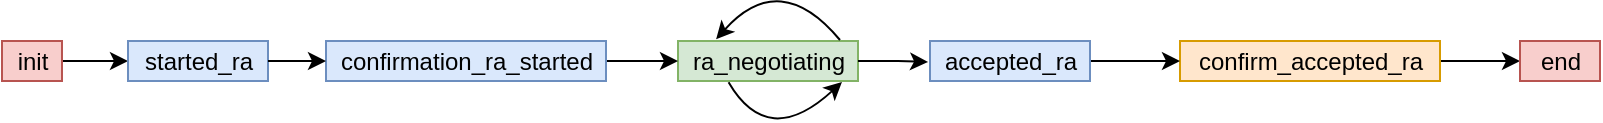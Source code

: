 <mxfile version="15.0.6" type="device"><diagram id="C2fSY1v2SiZeoUbDoYyL" name="Page-1"><mxGraphModel dx="1182" dy="624" grid="1" gridSize="10" guides="1" tooltips="1" connect="1" arrows="1" fold="1" page="1" pageScale="1" pageWidth="1169" pageHeight="827" math="0" shadow="0"><root><mxCell id="0"/><mxCell id="1" parent="0"/><mxCell id="UJEGGlrYhEfuyD7Dv8W8-1" value="ra_negotiating" style="text;html=1;align=center;verticalAlign=middle;resizable=0;points=[];autosize=1;strokeColor=#82b366;fillColor=#d5e8d4;" parent="1" vertex="1"><mxGeometry x="378" y="46.5" width="90" height="20" as="geometry"/></mxCell><mxCell id="eQEl-jDG589583yDmzQH-4" value="" style="edgeStyle=orthogonalEdgeStyle;rounded=0;orthogonalLoop=1;jettySize=auto;html=1;" parent="1" source="UJEGGlrYhEfuyD7Dv8W8-2" target="UJEGGlrYhEfuyD7Dv8W8-3" edge="1"><mxGeometry relative="1" as="geometry"/></mxCell><mxCell id="UJEGGlrYhEfuyD7Dv8W8-2" value="init" style="text;html=1;align=center;verticalAlign=middle;resizable=0;points=[];autosize=1;strokeColor=#b85450;fillColor=#f8cecc;" parent="1" vertex="1"><mxGeometry x="40" y="46.5" width="30" height="20" as="geometry"/></mxCell><mxCell id="UJEGGlrYhEfuyD7Dv8W8-3" value="started_ra" style="text;html=1;align=center;verticalAlign=middle;resizable=0;points=[];autosize=1;fillColor=#dae8fc;strokeColor=#6c8ebf;" parent="1" vertex="1"><mxGeometry x="103" y="46.5" width="70" height="20" as="geometry"/></mxCell><mxCell id="rcHqzNUh0UrlzgU6pwlb-16" style="edgeStyle=orthogonalEdgeStyle;rounded=0;orthogonalLoop=1;jettySize=auto;html=1;" parent="1" source="UJEGGlrYhEfuyD7Dv8W8-4" target="UJEGGlrYhEfuyD7Dv8W8-1" edge="1"><mxGeometry x="40" y="10" as="geometry"/></mxCell><mxCell id="UJEGGlrYhEfuyD7Dv8W8-4" value="confirmation_ra_started" style="text;html=1;align=center;verticalAlign=middle;resizable=0;points=[];autosize=1;strokeColor=#6c8ebf;fillColor=#dae8fc;" parent="1" vertex="1"><mxGeometry x="202" y="46.5" width="140" height="20" as="geometry"/></mxCell><mxCell id="rcHqzNUh0UrlzgU6pwlb-12" style="edgeStyle=orthogonalEdgeStyle;rounded=0;orthogonalLoop=1;jettySize=auto;html=1;" parent="1" source="UJEGGlrYhEfuyD7Dv8W8-3" target="UJEGGlrYhEfuyD7Dv8W8-4" edge="1"><mxGeometry x="40" y="10" as="geometry"/></mxCell><mxCell id="eQEl-jDG589583yDmzQH-1" value="" style="edgeStyle=orthogonalEdgeStyle;rounded=0;orthogonalLoop=1;jettySize=auto;html=1;" parent="1" source="UJEGGlrYhEfuyD7Dv8W8-8" target="rcHqzNUh0UrlzgU6pwlb-27" edge="1"><mxGeometry relative="1" as="geometry"/></mxCell><mxCell id="UJEGGlrYhEfuyD7Dv8W8-8" value="confirm_accepted_ra" style="text;html=1;align=center;verticalAlign=middle;resizable=0;points=[];autosize=1;strokeColor=#d79b00;fillColor=#ffe6cc;" parent="1" vertex="1"><mxGeometry x="629" y="46.5" width="130" height="20" as="geometry"/></mxCell><mxCell id="eQEl-jDG589583yDmzQH-3" value="" style="edgeStyle=orthogonalEdgeStyle;rounded=0;orthogonalLoop=1;jettySize=auto;html=1;" parent="1" source="UJEGGlrYhEfuyD7Dv8W8-12" target="UJEGGlrYhEfuyD7Dv8W8-8" edge="1"><mxGeometry relative="1" as="geometry"/></mxCell><mxCell id="UJEGGlrYhEfuyD7Dv8W8-12" value="accepted_ra" style="text;html=1;align=center;verticalAlign=middle;resizable=0;points=[];autosize=1;strokeColor=#6c8ebf;fillColor=#dae8fc;" parent="1" vertex="1"><mxGeometry x="504" y="46.5" width="80" height="20" as="geometry"/></mxCell><mxCell id="hafq-Gr6UXvVTQVAioO9-1" style="edgeStyle=orthogonalEdgeStyle;rounded=0;orthogonalLoop=1;jettySize=auto;html=1;entryX=-0.012;entryY=0.525;entryDx=0;entryDy=0;entryPerimeter=0;" parent="1" source="UJEGGlrYhEfuyD7Dv8W8-1" target="UJEGGlrYhEfuyD7Dv8W8-12" edge="1"><mxGeometry x="32" y="10" as="geometry"/></mxCell><mxCell id="rcHqzNUh0UrlzgU6pwlb-6" style="orthogonalLoop=1;jettySize=auto;html=1;curved=1;sourcePerimeterSpacing=5;targetPerimeterSpacing=5;startArrow=classic;startFill=1;endArrow=none;endFill=0;exitX=0.292;exitY=0.008;exitDx=0;exitDy=0;exitPerimeter=0;" parent="1" edge="1"><mxGeometry x="32" y="10" as="geometry"><Array as="points"><mxPoint x="429" y="10"/></Array><mxPoint x="397.04" y="45.66" as="sourcePoint"/><mxPoint x="459" y="46" as="targetPoint"/></mxGeometry></mxCell><mxCell id="rcHqzNUh0UrlzgU6pwlb-27" value="end" style="text;html=1;align=center;verticalAlign=middle;resizable=0;points=[];autosize=1;strokeColor=#b85450;fillColor=#f8cecc;" parent="1" vertex="1"><mxGeometry x="799" y="46.5" width="40" height="20" as="geometry"/></mxCell><mxCell id="hafq-Gr6UXvVTQVAioO9-6" value="" style="curved=1;endArrow=classic;html=1;exitX=0.281;exitY=1.034;exitDx=0;exitDy=0;exitPerimeter=0;" parent="1" source="UJEGGlrYhEfuyD7Dv8W8-1" edge="1"><mxGeometry x="32" y="10" width="50" height="50" as="geometry"><mxPoint x="540" y="41" as="sourcePoint"/><mxPoint x="460" y="67" as="targetPoint"/><Array as="points"><mxPoint x="423" y="101"/></Array></mxGeometry></mxCell></root></mxGraphModel></diagram></mxfile>